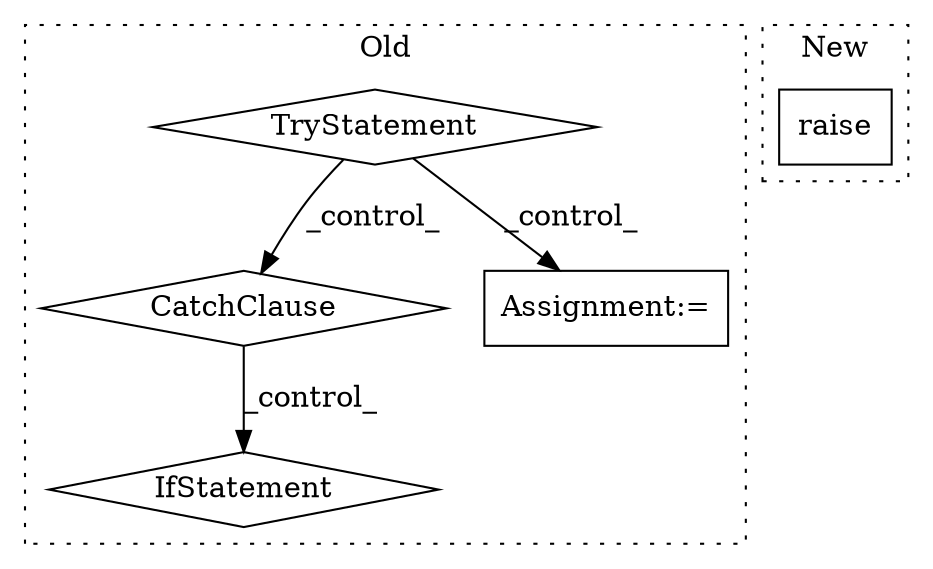 digraph G {
subgraph cluster0 {
1 [label="CatchClause" a="12" s="1365,1404" l="13,2" shape="diamond"];
3 [label="TryStatement" a="54" s="1238" l="4" shape="diamond"];
4 [label="Assignment:=" a="7" s="1253" l="1" shape="box"];
5 [label="IfStatement" a="25" s="1691" l="22" shape="diamond"];
label = "Old";
style="dotted";
}
subgraph cluster1 {
2 [label="raise" a="32" s="1148,1174" l="6,1" shape="box"];
label = "New";
style="dotted";
}
1 -> 5 [label="_control_"];
3 -> 4 [label="_control_"];
3 -> 1 [label="_control_"];
}